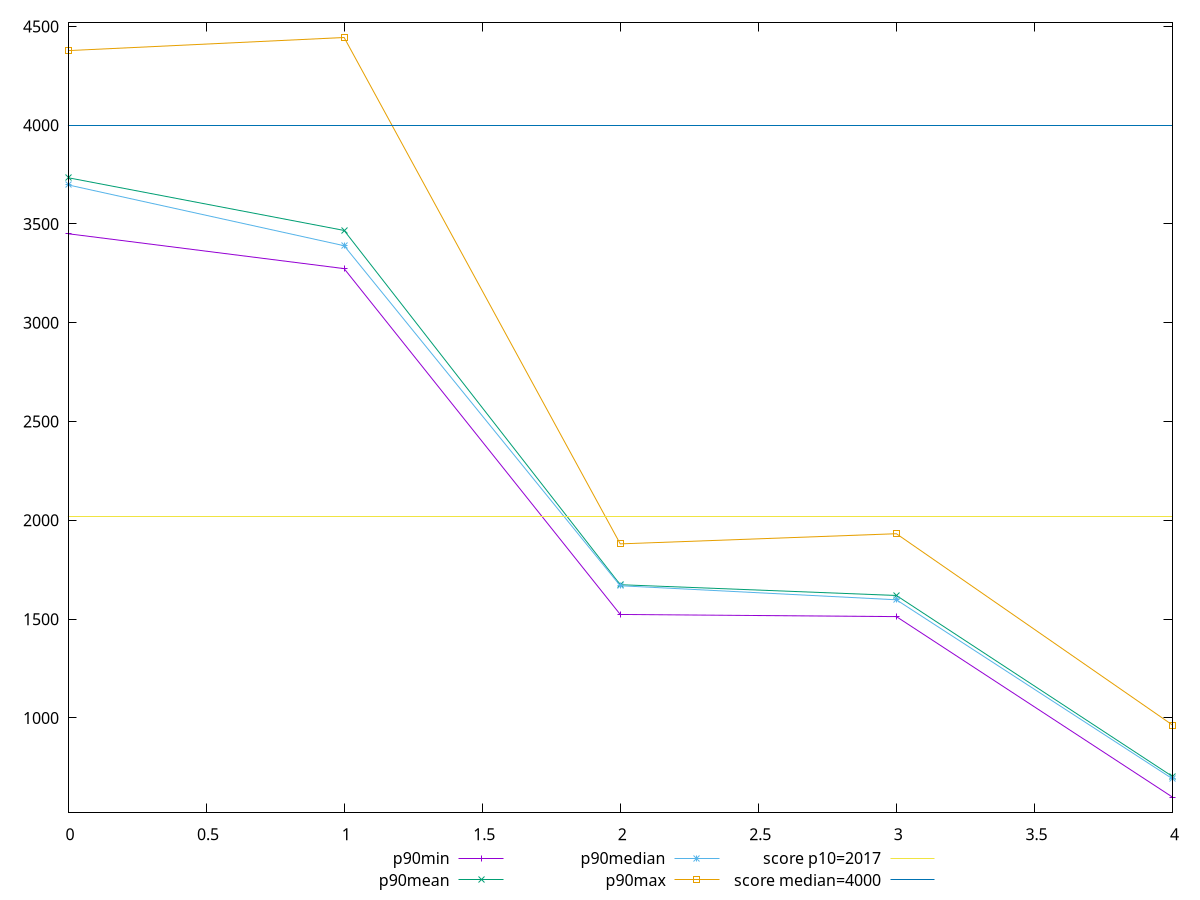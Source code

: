 reset

$p90Min <<EOF
0 3450.583999999999
1 3273.9879999999966
2 1523.7200000000012
3 1512.8920000000005
4 599.1960000000001
EOF

$p90Mean <<EOF
0 3734.099744680848
1 3467.1797021276593
2 1674.3836170212776
3 1619.7686382978727
4 703.5737021276593
EOF

$p90Median <<EOF
0 3697.783999999997
1 3389.845999999996
2 1669.054000000001
3 1597.9800000000005
4 691.8860000000001
EOF

$p90Max <<EOF
0 4377.379999999995
1 4443.791999999995
2 1881.0000000000016
3 1932.3960000000009
4 964.0280000000007
EOF

set key outside below
set xrange [0:4]
set yrange [522.3040800000002:4520.683919999995]
set trange [522.3040800000002:4520.683919999995]
set terminal svg size 640, 560 enhanced background rgb 'white'
set output "report_00011_2021-02-09T10:53:21.242Z/mainthread-work-breakdown/progression/value.svg"

plot $p90Min title "p90min" with linespoints, \
     $p90Mean title "p90mean" with linespoints, \
     $p90Median title "p90median" with linespoints, \
     $p90Max title "p90max" with linespoints, \
     2017 title "score p10=2017", \
     4000 title "score median=4000"

reset
